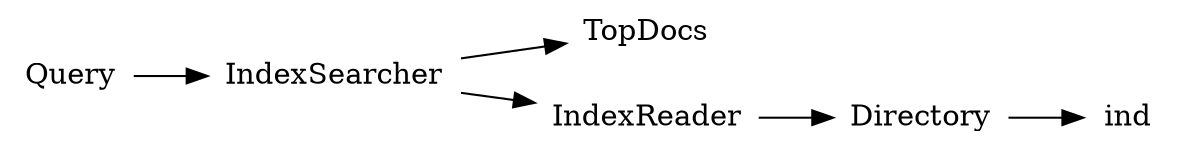 digraph relation {
        rankdir=LR
        node [shape=plaintext, width=.6, height=.1]
        q [label="Query"]
        is [label="IndexSearcher"]
        td [label="TopDocs"]
        q -> is
        is -> td
        ir [label="IndexReader"]
        d [label="Directory"]
        ind []
        is -> ir
        ir -> d
        d -> ind
}
